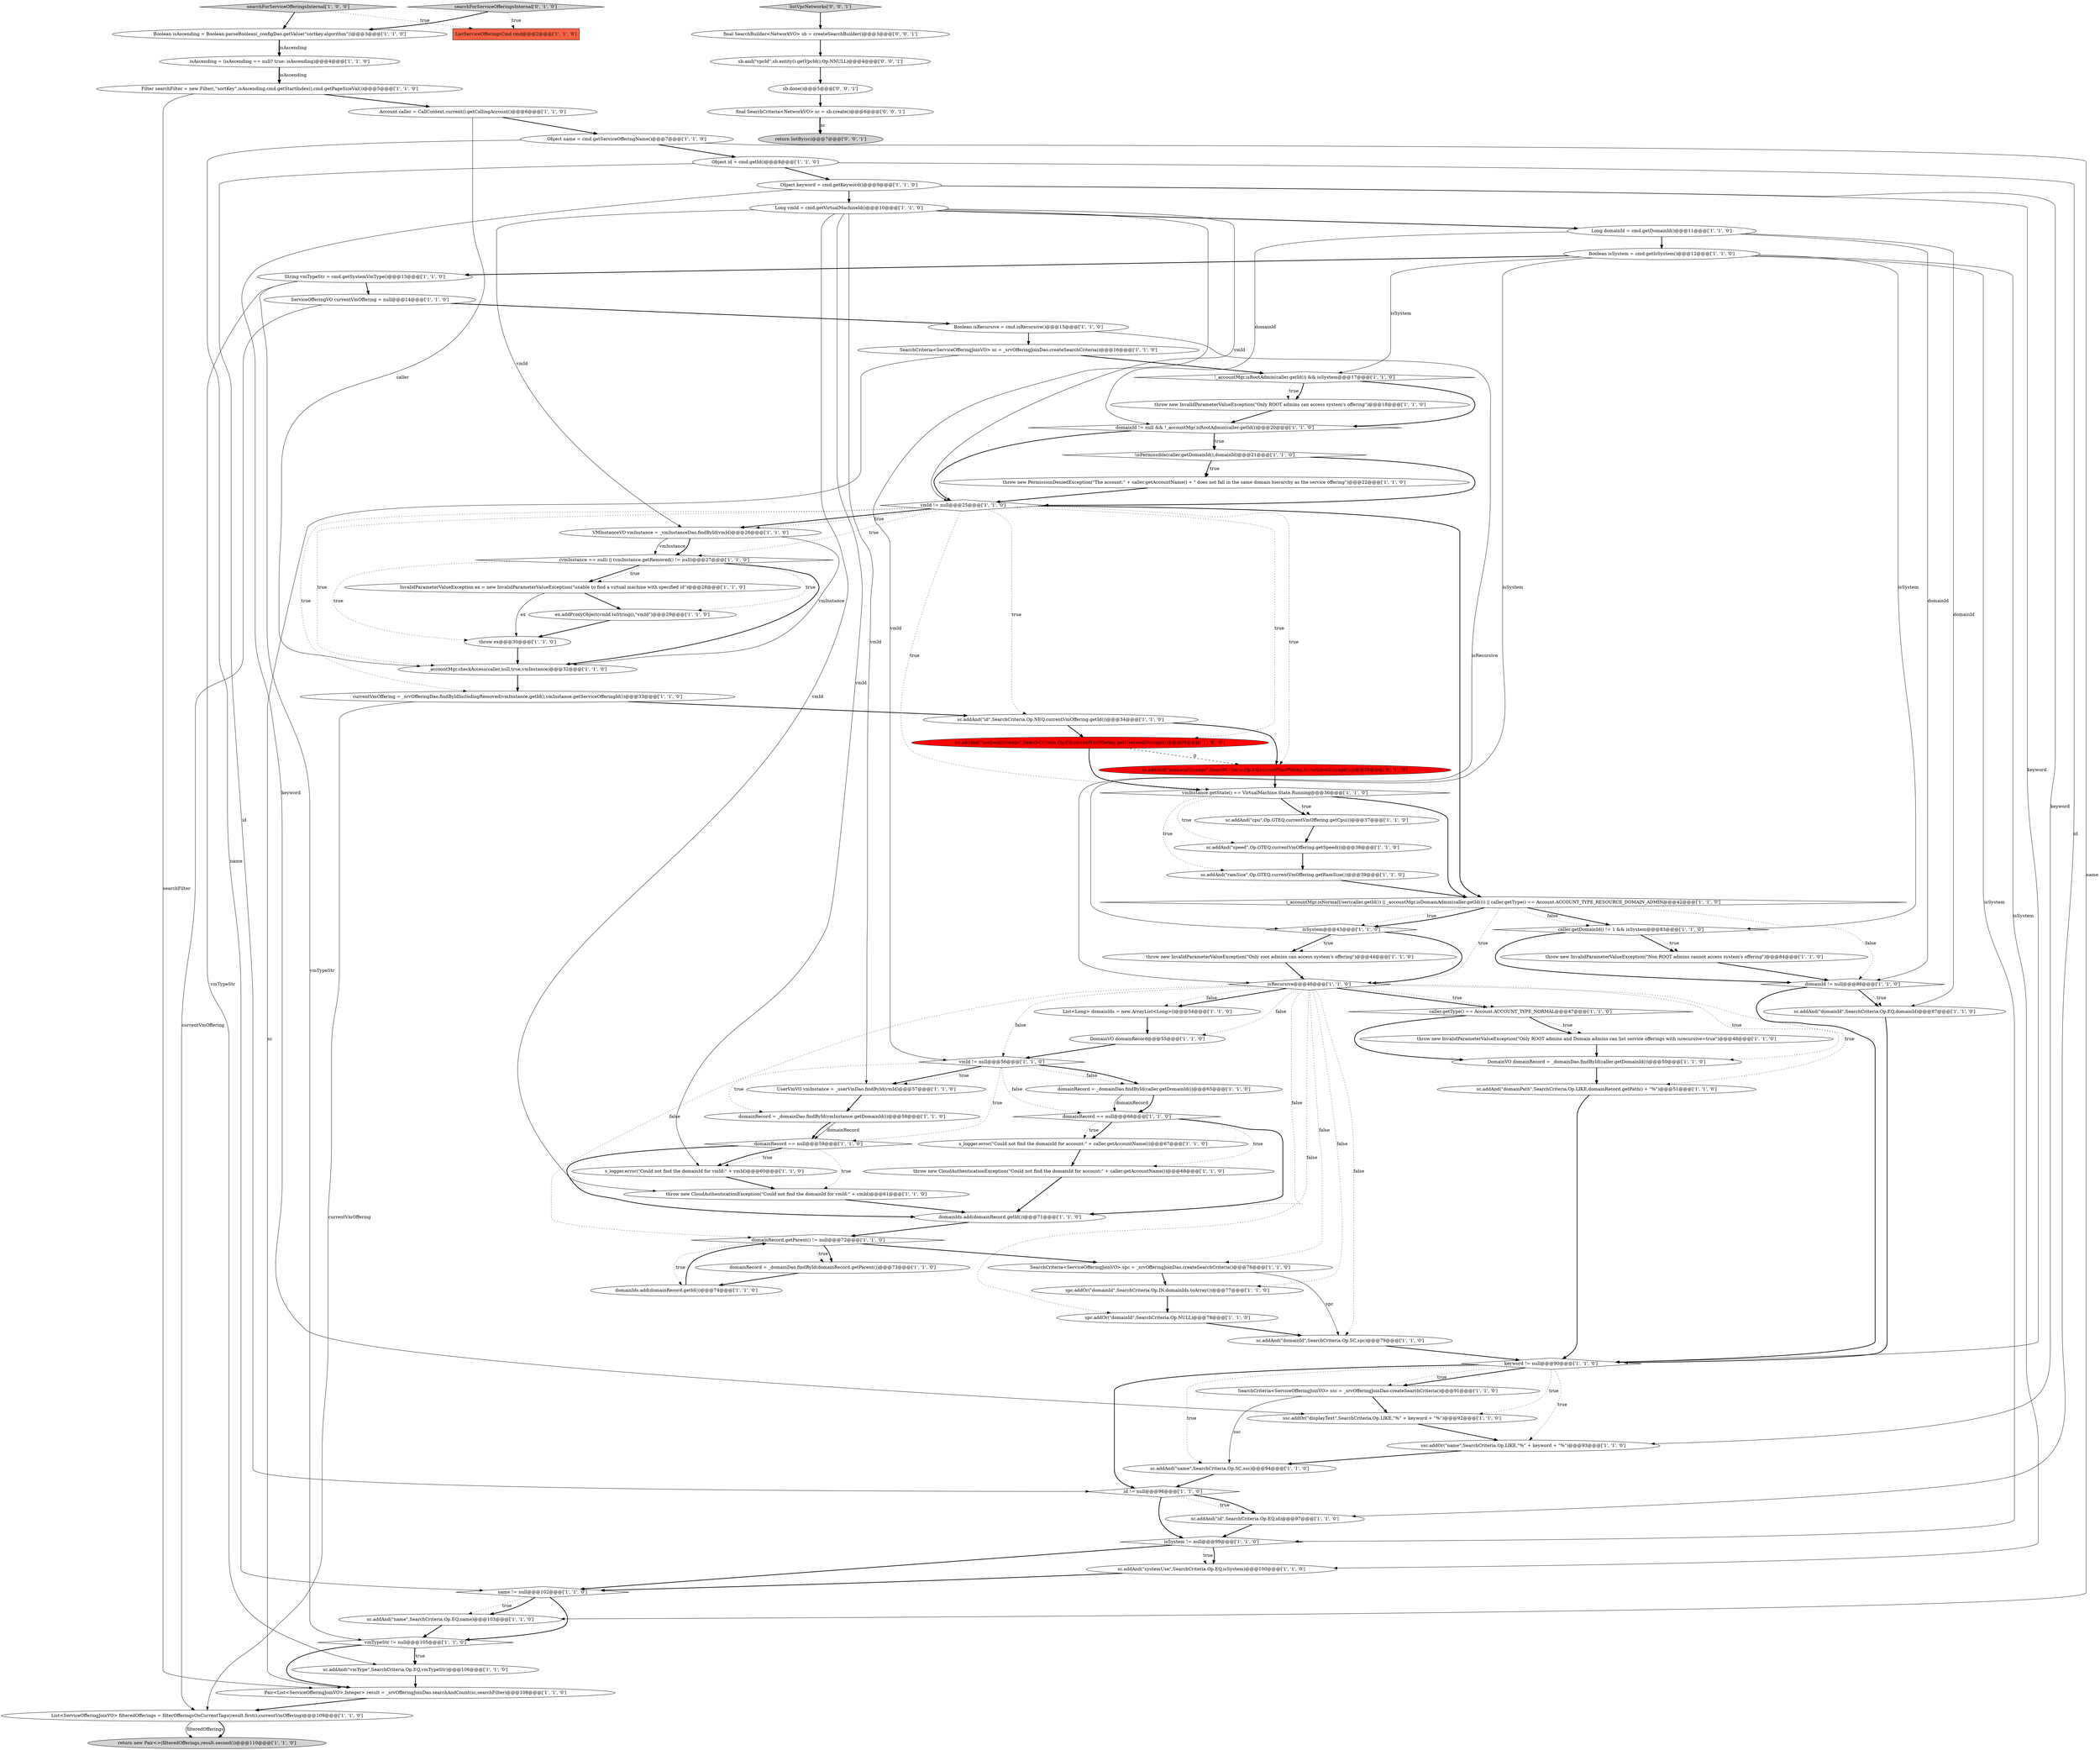 digraph {
83 [style = filled, label = "sc.addAnd(\"useLocalStorage\",SearchCriteria.Op.EQ,currentVmOffering.isUseLocalStorage())@@@35@@@['0', '1', '0']", fillcolor = red, shape = ellipse image = "AAA1AAABBB2BBB"];
34 [style = filled, label = "Object id = cmd.getId()@@@8@@@['1', '1', '0']", fillcolor = white, shape = ellipse image = "AAA0AAABBB1BBB"];
59 [style = filled, label = "Boolean isSystem = cmd.getIsSystem()@@@12@@@['1', '1', '0']", fillcolor = white, shape = ellipse image = "AAA0AAABBB1BBB"];
18 [style = filled, label = "sc.addAnd(\"id\",SearchCriteria.Op.EQ,id)@@@97@@@['1', '1', '0']", fillcolor = white, shape = ellipse image = "AAA0AAABBB1BBB"];
5 [style = filled, label = "sc.addAnd(\"domainId\",SearchCriteria.Op.EQ,domainId)@@@87@@@['1', '1', '0']", fillcolor = white, shape = ellipse image = "AAA0AAABBB1BBB"];
27 [style = filled, label = "throw new InvalidParameterValueException(\"Only root admins can access system's offering\")@@@44@@@['1', '1', '0']", fillcolor = white, shape = ellipse image = "AAA0AAABBB1BBB"];
63 [style = filled, label = "!_accountMgr.isRootAdmin(caller.getId()) && isSystem@@@17@@@['1', '1', '0']", fillcolor = white, shape = diamond image = "AAA0AAABBB1BBB"];
54 [style = filled, label = "domainRecord = _domainDao.findById(domainRecord.getParent())@@@73@@@['1', '1', '0']", fillcolor = white, shape = ellipse image = "AAA0AAABBB1BBB"];
45 [style = filled, label = "name != null@@@102@@@['1', '1', '0']", fillcolor = white, shape = diamond image = "AAA0AAABBB1BBB"];
43 [style = filled, label = "_accountMgr.checkAccess(caller,null,true,vmInstance)@@@32@@@['1', '1', '0']", fillcolor = white, shape = ellipse image = "AAA0AAABBB1BBB"];
58 [style = filled, label = "domainRecord = _domainDao.findById(caller.getDomainId())@@@65@@@['1', '1', '0']", fillcolor = white, shape = ellipse image = "AAA0AAABBB1BBB"];
81 [style = filled, label = "sc.addAnd(\"domainPath\",SearchCriteria.Op.LIKE,domainRecord.getPath() + \"%\")@@@51@@@['1', '1', '0']", fillcolor = white, shape = ellipse image = "AAA0AAABBB1BBB"];
15 [style = filled, label = "spc.addOr(\"domainId\",SearchCriteria.Op.NULL)@@@78@@@['1', '1', '0']", fillcolor = white, shape = ellipse image = "AAA0AAABBB1BBB"];
72 [style = filled, label = "caller.getDomainId() != 1 && isSystem@@@83@@@['1', '1', '0']", fillcolor = white, shape = diamond image = "AAA0AAABBB1BBB"];
39 [style = filled, label = "Pair<List<ServiceOfferingJoinVO>,Integer> result = _srvOfferingJoinDao.searchAndCount(sc,searchFilter)@@@108@@@['1', '1', '0']", fillcolor = white, shape = ellipse image = "AAA0AAABBB1BBB"];
77 [style = filled, label = "DomainVO domainRecord@@@55@@@['1', '1', '0']", fillcolor = white, shape = ellipse image = "AAA0AAABBB1BBB"];
25 [style = filled, label = "isAscending = (isAscending == null? true: isAscending)@@@4@@@['1', '1', '0']", fillcolor = white, shape = ellipse image = "AAA0AAABBB1BBB"];
76 [style = filled, label = "throw new CloudAuthenticationException(\"Could not find the domainId for account:\" + caller.getAccountName())@@@68@@@['1', '1', '0']", fillcolor = white, shape = ellipse image = "AAA0AAABBB1BBB"];
35 [style = filled, label = "ex.addProxyObject(vmId.toString(),\"vmId\")@@@29@@@['1', '1', '0']", fillcolor = white, shape = ellipse image = "AAA0AAABBB1BBB"];
73 [style = filled, label = "vmTypeStr != null@@@105@@@['1', '1', '0']", fillcolor = white, shape = diamond image = "AAA0AAABBB1BBB"];
67 [style = filled, label = "Object keyword = cmd.getKeyword()@@@9@@@['1', '1', '0']", fillcolor = white, shape = ellipse image = "AAA0AAABBB1BBB"];
0 [style = filled, label = "List<Long> domainIds = new ArrayList<Long>()@@@54@@@['1', '1', '0']", fillcolor = white, shape = ellipse image = "AAA0AAABBB1BBB"];
10 [style = filled, label = "sc.addAnd(\"useLocalStorage\",SearchCriteria.Op.EQ,currentVmOffering.getUseLocalStorage())@@@35@@@['1', '0', '0']", fillcolor = red, shape = ellipse image = "AAA1AAABBB1BBB"];
23 [style = filled, label = "domainId != null && !_accountMgr.isRootAdmin(caller.getId())@@@20@@@['1', '1', '0']", fillcolor = white, shape = diamond image = "AAA0AAABBB1BBB"];
11 [style = filled, label = "UserVmVO vmInstance = _userVmDao.findById(vmId)@@@57@@@['1', '1', '0']", fillcolor = white, shape = ellipse image = "AAA0AAABBB1BBB"];
80 [style = filled, label = "Boolean isAscending = Boolean.parseBoolean(_configDao.getValue(\"sortkey.algorithm\"))@@@3@@@['1', '1', '0']", fillcolor = white, shape = ellipse image = "AAA0AAABBB1BBB"];
8 [style = filled, label = "isRecursive@@@46@@@['1', '1', '0']", fillcolor = white, shape = diamond image = "AAA0AAABBB1BBB"];
36 [style = filled, label = "ssc.addOr(\"name\",SearchCriteria.Op.LIKE,\"%\" + keyword + \"%\")@@@93@@@['1', '1', '0']", fillcolor = white, shape = ellipse image = "AAA0AAABBB1BBB"];
70 [style = filled, label = "searchForServiceOfferingsInternal['1', '0', '0']", fillcolor = lightgray, shape = diamond image = "AAA0AAABBB1BBB"];
30 [style = filled, label = "!isPermissible(caller.getDomainId(),domainId)@@@21@@@['1', '1', '0']", fillcolor = white, shape = diamond image = "AAA0AAABBB1BBB"];
84 [style = filled, label = "searchForServiceOfferingsInternal['0', '1', '0']", fillcolor = lightgray, shape = diamond image = "AAA0AAABBB2BBB"];
6 [style = filled, label = "List<ServiceOfferingJoinVO> filteredOfferings = filterOfferingsOnCurrentTags(result.first(),currentVmOffering)@@@109@@@['1', '1', '0']", fillcolor = white, shape = ellipse image = "AAA0AAABBB1BBB"];
52 [style = filled, label = "Object name = cmd.getServiceOfferingName()@@@7@@@['1', '1', '0']", fillcolor = white, shape = ellipse image = "AAA0AAABBB1BBB"];
89 [style = filled, label = "sb.and(\"vpcId\",sb.entity().getVpcId(),Op.NNULL)@@@4@@@['0', '0', '1']", fillcolor = white, shape = ellipse image = "AAA0AAABBB3BBB"];
41 [style = filled, label = "sc.addAnd(\"id\",SearchCriteria.Op.NEQ,currentVmOffering.getId())@@@34@@@['1', '1', '0']", fillcolor = white, shape = ellipse image = "AAA0AAABBB1BBB"];
48 [style = filled, label = "currentVmOffering = _srvOfferingDao.findByIdIncludingRemoved(vmInstance.getId(),vmInstance.getServiceOfferingId())@@@33@@@['1', '1', '0']", fillcolor = white, shape = ellipse image = "AAA0AAABBB1BBB"];
87 [style = filled, label = "sb.done()@@@5@@@['0', '0', '1']", fillcolor = white, shape = ellipse image = "AAA0AAABBB3BBB"];
51 [style = filled, label = "vmId != null@@@25@@@['1', '1', '0']", fillcolor = white, shape = diamond image = "AAA0AAABBB1BBB"];
12 [style = filled, label = "Filter searchFilter = new Filter(,\"sortKey\",isAscending,cmd.getStartIndex(),cmd.getPageSizeVal())@@@5@@@['1', '1', '0']", fillcolor = white, shape = ellipse image = "AAA0AAABBB1BBB"];
86 [style = filled, label = "return listBy(sc)@@@7@@@['0', '0', '1']", fillcolor = lightgray, shape = ellipse image = "AAA0AAABBB3BBB"];
69 [style = filled, label = "sc.addAnd(\"domainId\",SearchCriteria.Op.SC,spc)@@@79@@@['1', '1', '0']", fillcolor = white, shape = ellipse image = "AAA0AAABBB1BBB"];
31 [style = filled, label = "ssc.addOr(\"displayText\",SearchCriteria.Op.LIKE,\"%\" + keyword + \"%\")@@@92@@@['1', '1', '0']", fillcolor = white, shape = ellipse image = "AAA0AAABBB1BBB"];
61 [style = filled, label = "InvalidParameterValueException ex = new InvalidParameterValueException(\"unable to find a virtual machine with specified id\")@@@28@@@['1', '1', '0']", fillcolor = white, shape = ellipse image = "AAA0AAABBB1BBB"];
7 [style = filled, label = "throw new InvalidParameterValueException(\"Only ROOT admins and Domain admins can list service offerings with isrecursive=true\")@@@48@@@['1', '1', '0']", fillcolor = white, shape = ellipse image = "AAA0AAABBB1BBB"];
20 [style = filled, label = "s_logger.error(\"Could not find the domainId for account:\" + caller.getAccountName())@@@67@@@['1', '1', '0']", fillcolor = white, shape = ellipse image = "AAA0AAABBB1BBB"];
53 [style = filled, label = "domainIds.add(domainRecord.getId())@@@71@@@['1', '1', '0']", fillcolor = white, shape = ellipse image = "AAA0AAABBB1BBB"];
19 [style = filled, label = "return new Pair<>(filteredOfferings,result.second())@@@110@@@['1', '1', '0']", fillcolor = lightgray, shape = ellipse image = "AAA0AAABBB1BBB"];
44 [style = filled, label = "SearchCriteria<ServiceOfferingJoinVO> spc = _srvOfferingJoinDao.createSearchCriteria()@@@76@@@['1', '1', '0']", fillcolor = white, shape = ellipse image = "AAA0AAABBB1BBB"];
17 [style = filled, label = "SearchCriteria<ServiceOfferingJoinVO> sc = _srvOfferingJoinDao.createSearchCriteria()@@@16@@@['1', '1', '0']", fillcolor = white, shape = ellipse image = "AAA0AAABBB1BBB"];
38 [style = filled, label = "vmId != null@@@56@@@['1', '1', '0']", fillcolor = white, shape = diamond image = "AAA0AAABBB1BBB"];
68 [style = filled, label = "Boolean isRecursive = cmd.isRecursive()@@@15@@@['1', '1', '0']", fillcolor = white, shape = ellipse image = "AAA0AAABBB1BBB"];
1 [style = filled, label = "domainId != null@@@86@@@['1', '1', '0']", fillcolor = white, shape = diamond image = "AAA0AAABBB1BBB"];
47 [style = filled, label = "DomainVO domainRecord = _domainDao.findById(caller.getDomainId())@@@50@@@['1', '1', '0']", fillcolor = white, shape = ellipse image = "AAA0AAABBB1BBB"];
79 [style = filled, label = "(vmInstance == null) || (vmInstance.getRemoved() != null)@@@27@@@['1', '1', '0']", fillcolor = white, shape = diamond image = "AAA0AAABBB1BBB"];
4 [style = filled, label = "sc.addAnd(\"cpu\",Op.GTEQ,currentVmOffering.getCpu())@@@37@@@['1', '1', '0']", fillcolor = white, shape = ellipse image = "AAA0AAABBB1BBB"];
32 [style = filled, label = "s_logger.error(\"Could not find the domainId for vmId:\" + vmId)@@@60@@@['1', '1', '0']", fillcolor = white, shape = ellipse image = "AAA0AAABBB1BBB"];
66 [style = filled, label = "sc.addAnd(\"vmType\",SearchCriteria.Op.EQ,vmTypeStr)@@@106@@@['1', '1', '0']", fillcolor = white, shape = ellipse image = "AAA0AAABBB1BBB"];
71 [style = filled, label = "(_accountMgr.isNormalUser(caller.getId()) || _accountMgr.isDomainAdmin(caller.getId())) || caller.getType() == Account.ACCOUNT_TYPE_RESOURCE_DOMAIN_ADMIN@@@42@@@['1', '1', '0']", fillcolor = white, shape = diamond image = "AAA0AAABBB1BBB"];
90 [style = filled, label = "final SearchCriteria<NetworkVO> sc = sb.create()@@@6@@@['0', '0', '1']", fillcolor = white, shape = ellipse image = "AAA0AAABBB3BBB"];
46 [style = filled, label = "keyword != null@@@90@@@['1', '1', '0']", fillcolor = white, shape = diamond image = "AAA0AAABBB1BBB"];
40 [style = filled, label = "throw new InvalidParameterValueException(\"Only ROOT admins can access system's offering\")@@@18@@@['1', '1', '0']", fillcolor = white, shape = ellipse image = "AAA0AAABBB1BBB"];
22 [style = filled, label = "domainRecord.getParent() != null@@@72@@@['1', '1', '0']", fillcolor = white, shape = diamond image = "AAA0AAABBB1BBB"];
28 [style = filled, label = "domainIds.add(domainRecord.getId())@@@74@@@['1', '1', '0']", fillcolor = white, shape = ellipse image = "AAA0AAABBB1BBB"];
64 [style = filled, label = "caller.getType() == Account.ACCOUNT_TYPE_NORMAL@@@47@@@['1', '1', '0']", fillcolor = white, shape = diamond image = "AAA0AAABBB1BBB"];
24 [style = filled, label = "throw new CloudAuthenticationException(\"Could not find the domainId for vmId:\" + vmId)@@@61@@@['1', '1', '0']", fillcolor = white, shape = ellipse image = "AAA0AAABBB1BBB"];
56 [style = filled, label = "sc.addAnd(\"speed\",Op.GTEQ,currentVmOffering.getSpeed())@@@38@@@['1', '1', '0']", fillcolor = white, shape = ellipse image = "AAA0AAABBB1BBB"];
65 [style = filled, label = "ListServiceOfferingsCmd cmd@@@2@@@['1', '1', '0']", fillcolor = tomato, shape = box image = "AAA0AAABBB1BBB"];
78 [style = filled, label = "domainRecord == null@@@66@@@['1', '1', '0']", fillcolor = white, shape = diamond image = "AAA0AAABBB1BBB"];
14 [style = filled, label = "domainRecord = _domainDao.findById(vmInstance.getDomainId())@@@58@@@['1', '1', '0']", fillcolor = white, shape = ellipse image = "AAA0AAABBB1BBB"];
2 [style = filled, label = "id != null@@@96@@@['1', '1', '0']", fillcolor = white, shape = diamond image = "AAA0AAABBB1BBB"];
3 [style = filled, label = "sc.addAnd(\"name\",SearchCriteria.Op.EQ,name)@@@103@@@['1', '1', '0']", fillcolor = white, shape = ellipse image = "AAA0AAABBB1BBB"];
16 [style = filled, label = "ServiceOfferingVO currentVmOffering = null@@@14@@@['1', '1', '0']", fillcolor = white, shape = ellipse image = "AAA0AAABBB1BBB"];
75 [style = filled, label = "throw new PermissionDeniedException(\"The account:\" + caller.getAccountName() + \" does not fall in the same domain hierarchy as the service offering\")@@@22@@@['1', '1', '0']", fillcolor = white, shape = ellipse image = "AAA0AAABBB1BBB"];
50 [style = filled, label = "VMInstanceVO vmInstance = _vmInstanceDao.findById(vmId)@@@26@@@['1', '1', '0']", fillcolor = white, shape = ellipse image = "AAA0AAABBB1BBB"];
82 [style = filled, label = "SearchCriteria<ServiceOfferingJoinVO> ssc = _srvOfferingJoinDao.createSearchCriteria()@@@91@@@['1', '1', '0']", fillcolor = white, shape = ellipse image = "AAA0AAABBB1BBB"];
60 [style = filled, label = "Account caller = CallContext.current().getCallingAccount()@@@6@@@['1', '1', '0']", fillcolor = white, shape = ellipse image = "AAA0AAABBB1BBB"];
55 [style = filled, label = "spc.addOr(\"domainId\",SearchCriteria.Op.IN,domainIds.toArray())@@@77@@@['1', '1', '0']", fillcolor = white, shape = ellipse image = "AAA0AAABBB1BBB"];
21 [style = filled, label = "Long vmId = cmd.getVirtualMachineId()@@@10@@@['1', '1', '0']", fillcolor = white, shape = ellipse image = "AAA0AAABBB1BBB"];
29 [style = filled, label = "String vmTypeStr = cmd.getSystemVmType()@@@13@@@['1', '1', '0']", fillcolor = white, shape = ellipse image = "AAA0AAABBB1BBB"];
37 [style = filled, label = "throw ex@@@30@@@['1', '1', '0']", fillcolor = white, shape = ellipse image = "AAA0AAABBB1BBB"];
13 [style = filled, label = "throw new InvalidParameterValueException(\"Non ROOT admins cannot access system's offering\")@@@84@@@['1', '1', '0']", fillcolor = white, shape = ellipse image = "AAA0AAABBB1BBB"];
62 [style = filled, label = "sc.addAnd(\"name\",SearchCriteria.Op.SC,ssc)@@@94@@@['1', '1', '0']", fillcolor = white, shape = ellipse image = "AAA0AAABBB1BBB"];
9 [style = filled, label = "sc.addAnd(\"ramSize\",Op.GTEQ,currentVmOffering.getRamSize())@@@39@@@['1', '1', '0']", fillcolor = white, shape = ellipse image = "AAA0AAABBB1BBB"];
85 [style = filled, label = "listVpcNetworks['0', '0', '1']", fillcolor = lightgray, shape = diamond image = "AAA0AAABBB3BBB"];
57 [style = filled, label = "vmInstance.getState() == VirtualMachine.State.Running@@@36@@@['1', '1', '0']", fillcolor = white, shape = diamond image = "AAA0AAABBB1BBB"];
33 [style = filled, label = "domainRecord == null@@@59@@@['1', '1', '0']", fillcolor = white, shape = diamond image = "AAA0AAABBB1BBB"];
49 [style = filled, label = "Long domainId = cmd.getDomainId()@@@11@@@['1', '1', '0']", fillcolor = white, shape = ellipse image = "AAA0AAABBB1BBB"];
74 [style = filled, label = "isSystem != null@@@99@@@['1', '1', '0']", fillcolor = white, shape = diamond image = "AAA0AAABBB1BBB"];
42 [style = filled, label = "isSystem@@@43@@@['1', '1', '0']", fillcolor = white, shape = diamond image = "AAA0AAABBB1BBB"];
88 [style = filled, label = "final SearchBuilder<NetworkVO> sb = createSearchBuilder()@@@3@@@['0', '0', '1']", fillcolor = white, shape = ellipse image = "AAA0AAABBB3BBB"];
26 [style = filled, label = "sc.addAnd(\"systemUse\",SearchCriteria.Op.EQ,isSystem)@@@100@@@['1', '1', '0']", fillcolor = white, shape = ellipse image = "AAA0AAABBB1BBB"];
1->5 [style = bold, label=""];
74->26 [style = bold, label=""];
70->80 [style = bold, label=""];
30->75 [style = dotted, label="true"];
49->59 [style = bold, label=""];
68->8 [style = solid, label="isRecursive"];
0->77 [style = bold, label=""];
34->67 [style = bold, label=""];
38->14 [style = dotted, label="true"];
80->25 [style = bold, label=""];
23->51 [style = bold, label=""];
9->71 [style = bold, label=""];
11->14 [style = bold, label=""];
69->46 [style = bold, label=""];
46->62 [style = dotted, label="true"];
90->86 [style = bold, label=""];
46->2 [style = bold, label=""];
67->31 [style = solid, label="keyword"];
59->74 [style = solid, label="isSystem"];
3->73 [style = bold, label=""];
89->87 [style = bold, label=""];
16->6 [style = solid, label="currentVmOffering"];
39->6 [style = bold, label=""];
51->48 [style = dotted, label="true"];
57->9 [style = dotted, label="true"];
44->69 [style = solid, label="spc"];
29->66 [style = solid, label="vmTypeStr"];
2->18 [style = dotted, label="true"];
21->50 [style = solid, label="vmId"];
40->23 [style = bold, label=""];
81->46 [style = bold, label=""];
13->1 [style = bold, label=""];
1->46 [style = bold, label=""];
61->37 [style = solid, label="ex"];
8->0 [style = bold, label=""];
82->62 [style = solid, label="ssc"];
17->63 [style = bold, label=""];
37->43 [style = bold, label=""];
51->50 [style = bold, label=""];
78->20 [style = bold, label=""];
35->37 [style = bold, label=""];
21->38 [style = solid, label="vmId"];
73->39 [style = bold, label=""];
8->55 [style = dotted, label="false"];
41->83 [style = bold, label=""];
79->61 [style = bold, label=""];
79->37 [style = dotted, label="true"];
73->66 [style = bold, label=""];
10->57 [style = bold, label=""];
51->43 [style = dotted, label="true"];
24->53 [style = bold, label=""];
62->2 [style = bold, label=""];
8->0 [style = dotted, label="false"];
22->54 [style = dotted, label="true"];
8->81 [style = dotted, label="true"];
51->71 [style = bold, label=""];
38->33 [style = dotted, label="true"];
78->20 [style = dotted, label="true"];
72->13 [style = bold, label=""];
14->33 [style = solid, label="domainRecord"];
45->3 [style = dotted, label="true"];
48->41 [style = bold, label=""];
50->43 [style = solid, label="vmInstance"];
23->30 [style = bold, label=""];
59->72 [style = solid, label="isSystem"];
8->38 [style = dotted, label="false"];
17->39 [style = solid, label="sc"];
72->1 [style = bold, label=""];
2->74 [style = bold, label=""];
33->32 [style = dotted, label="true"];
38->11 [style = bold, label=""];
73->66 [style = dotted, label="true"];
67->36 [style = solid, label="keyword"];
8->64 [style = bold, label=""];
59->26 [style = solid, label="isSystem"];
8->15 [style = dotted, label="false"];
72->13 [style = dotted, label="true"];
59->42 [style = solid, label="isSystem"];
46->31 [style = dotted, label="true"];
2->18 [style = bold, label=""];
21->32 [style = solid, label="vmId"];
57->71 [style = bold, label=""];
8->69 [style = dotted, label="false"];
56->9 [style = bold, label=""];
49->5 [style = solid, label="domainId"];
36->62 [style = bold, label=""];
49->1 [style = solid, label="domainId"];
4->56 [style = bold, label=""];
79->43 [style = bold, label=""];
44->55 [style = bold, label=""];
64->7 [style = dotted, label="true"];
51->83 [style = dotted, label="true"];
8->64 [style = dotted, label="true"];
63->40 [style = bold, label=""];
85->88 [style = bold, label=""];
71->42 [style = dotted, label="true"];
63->40 [style = dotted, label="true"];
52->3 [style = solid, label="name"];
45->73 [style = bold, label=""];
71->42 [style = bold, label=""];
76->53 [style = bold, label=""];
8->22 [style = dotted, label="false"];
22->54 [style = bold, label=""];
58->78 [style = bold, label=""];
78->76 [style = dotted, label="true"];
38->78 [style = dotted, label="false"];
57->4 [style = dotted, label="true"];
71->8 [style = dotted, label="true"];
29->16 [style = bold, label=""];
27->8 [style = bold, label=""];
47->81 [style = bold, label=""];
68->17 [style = bold, label=""];
48->6 [style = solid, label="currentVmOffering"];
12->60 [style = bold, label=""];
8->77 [style = dotted, label="false"];
58->78 [style = solid, label="domainRecord"];
51->41 [style = dotted, label="true"];
22->44 [style = bold, label=""];
21->11 [style = solid, label="vmId"];
8->44 [style = dotted, label="false"];
74->26 [style = dotted, label="true"];
66->39 [style = bold, label=""];
42->8 [style = bold, label=""];
84->80 [style = bold, label=""];
87->90 [style = bold, label=""];
31->36 [style = bold, label=""];
41->10 [style = bold, label=""];
16->68 [style = bold, label=""];
71->72 [style = bold, label=""];
71->72 [style = dotted, label="false"];
59->63 [style = solid, label="isSystem"];
6->19 [style = solid, label="filteredOfferings"];
38->58 [style = dotted, label="false"];
74->45 [style = bold, label=""];
84->65 [style = dotted, label="true"];
30->75 [style = bold, label=""];
34->18 [style = solid, label="id"];
77->38 [style = bold, label=""];
46->82 [style = bold, label=""];
55->15 [style = bold, label=""];
33->24 [style = dotted, label="true"];
21->49 [style = bold, label=""];
42->27 [style = bold, label=""];
33->32 [style = bold, label=""];
80->25 [style = solid, label="isAscending"];
60->52 [style = bold, label=""];
54->28 [style = bold, label=""];
18->74 [style = bold, label=""];
28->22 [style = bold, label=""];
57->4 [style = bold, label=""];
50->79 [style = solid, label="vmInstance"];
70->65 [style = dotted, label="true"];
90->86 [style = solid, label="sc"];
61->35 [style = bold, label=""];
46->36 [style = dotted, label="true"];
10->83 [style = dashed, label="0"];
45->3 [style = bold, label=""];
7->47 [style = bold, label=""];
15->69 [style = bold, label=""];
12->39 [style = solid, label="searchFilter"];
38->58 [style = bold, label=""];
8->53 [style = dotted, label="false"];
43->48 [style = bold, label=""];
88->89 [style = bold, label=""];
22->28 [style = dotted, label="true"];
23->30 [style = dotted, label="true"];
52->45 [style = solid, label="name"];
53->22 [style = bold, label=""];
6->19 [style = bold, label=""];
52->34 [style = bold, label=""];
51->10 [style = dotted, label="true"];
75->51 [style = bold, label=""];
67->21 [style = bold, label=""];
29->73 [style = solid, label="vmTypeStr"];
33->53 [style = bold, label=""];
38->11 [style = dotted, label="true"];
14->33 [style = bold, label=""];
34->2 [style = solid, label="id"];
71->1 [style = dotted, label="false"];
78->53 [style = bold, label=""];
67->46 [style = solid, label="keyword"];
30->51 [style = bold, label=""];
60->43 [style = solid, label="caller"];
8->47 [style = dotted, label="true"];
64->7 [style = bold, label=""];
59->29 [style = bold, label=""];
42->27 [style = dotted, label="true"];
20->76 [style = bold, label=""];
64->47 [style = bold, label=""];
25->12 [style = bold, label=""];
79->35 [style = dotted, label="true"];
51->79 [style = dotted, label="true"];
50->79 [style = bold, label=""];
25->12 [style = solid, label="isAscending"];
46->82 [style = dotted, label="true"];
63->23 [style = bold, label=""];
82->31 [style = bold, label=""];
26->45 [style = bold, label=""];
83->57 [style = bold, label=""];
51->50 [style = dotted, label="true"];
21->51 [style = solid, label="vmId"];
49->23 [style = solid, label="domainId"];
51->57 [style = dotted, label="true"];
32->24 [style = bold, label=""];
5->46 [style = bold, label=""];
1->5 [style = dotted, label="true"];
79->61 [style = dotted, label="true"];
21->24 [style = solid, label="vmId"];
57->56 [style = dotted, label="true"];
}
